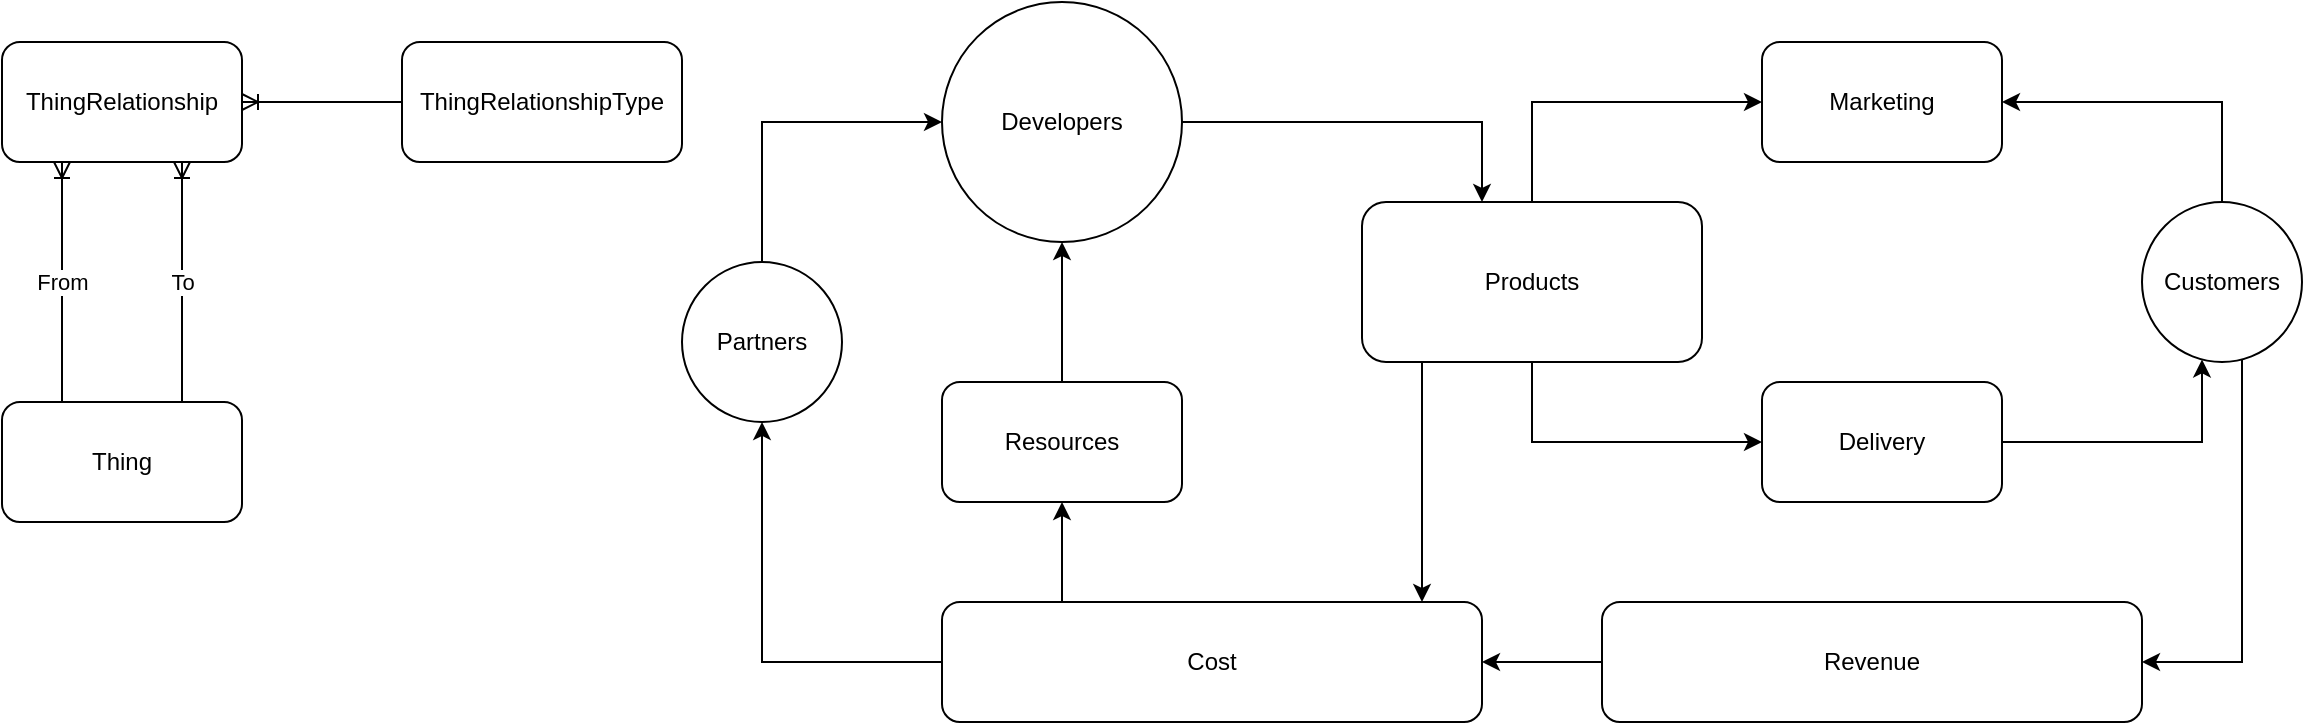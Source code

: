 <mxfile version="20.0.1" type="github">
  <diagram id="kLfH4D_ZT1quDpUzosNU" name="Page-1">
    <mxGraphModel dx="1504" dy="644" grid="1" gridSize="10" guides="1" tooltips="1" connect="1" arrows="1" fold="1" page="1" pageScale="1" pageWidth="1100" pageHeight="850" math="0" shadow="0">
      <root>
        <mxCell id="0" />
        <mxCell id="1" parent="0" />
        <mxCell id="CUlfAqQgtjspB6JNY3Dj-1" value="Thing" style="rounded=1;whiteSpace=wrap;html=1;" parent="1" vertex="1">
          <mxGeometry x="130" y="340" width="120" height="60" as="geometry" />
        </mxCell>
        <mxCell id="CUlfAqQgtjspB6JNY3Dj-3" value="From" style="edgeStyle=orthogonalEdgeStyle;rounded=0;orthogonalLoop=1;jettySize=auto;html=1;startArrow=ERoneToMany;startFill=0;endArrow=none;endFill=0;" parent="1" source="CUlfAqQgtjspB6JNY3Dj-2" target="CUlfAqQgtjspB6JNY3Dj-1" edge="1">
          <mxGeometry relative="1" as="geometry">
            <Array as="points">
              <mxPoint x="160" y="280" />
              <mxPoint x="160" y="280" />
            </Array>
          </mxGeometry>
        </mxCell>
        <mxCell id="CUlfAqQgtjspB6JNY3Dj-4" value="To" style="edgeStyle=orthogonalEdgeStyle;rounded=0;orthogonalLoop=1;jettySize=auto;html=1;startArrow=ERoneToMany;startFill=0;endArrow=none;endFill=0;" parent="1" source="CUlfAqQgtjspB6JNY3Dj-2" target="CUlfAqQgtjspB6JNY3Dj-1" edge="1">
          <mxGeometry relative="1" as="geometry">
            <Array as="points">
              <mxPoint x="220" y="280" />
              <mxPoint x="220" y="280" />
            </Array>
          </mxGeometry>
        </mxCell>
        <mxCell id="CUlfAqQgtjspB6JNY3Dj-6" style="edgeStyle=orthogonalEdgeStyle;rounded=0;orthogonalLoop=1;jettySize=auto;html=1;startArrow=ERoneToMany;startFill=0;endArrow=none;endFill=0;" parent="1" source="CUlfAqQgtjspB6JNY3Dj-2" target="CUlfAqQgtjspB6JNY3Dj-5" edge="1">
          <mxGeometry relative="1" as="geometry" />
        </mxCell>
        <mxCell id="CUlfAqQgtjspB6JNY3Dj-2" value="ThingRelationship" style="rounded=1;whiteSpace=wrap;html=1;" parent="1" vertex="1">
          <mxGeometry x="130" y="160" width="120" height="60" as="geometry" />
        </mxCell>
        <mxCell id="CUlfAqQgtjspB6JNY3Dj-5" value="ThingRelationshipType" style="rounded=1;whiteSpace=wrap;html=1;" parent="1" vertex="1">
          <mxGeometry x="330" y="160" width="140" height="60" as="geometry" />
        </mxCell>
        <mxCell id="FbO7rpiNY0paxXPIB6Mh-31" style="edgeStyle=orthogonalEdgeStyle;rounded=0;orthogonalLoop=1;jettySize=auto;html=1;exitX=0.25;exitY=0;exitDx=0;exitDy=0;" edge="1" parent="1" source="FbO7rpiNY0paxXPIB6Mh-1" target="FbO7rpiNY0paxXPIB6Mh-19">
          <mxGeometry relative="1" as="geometry">
            <Array as="points">
              <mxPoint x="660" y="440" />
            </Array>
          </mxGeometry>
        </mxCell>
        <mxCell id="FbO7rpiNY0paxXPIB6Mh-32" style="edgeStyle=orthogonalEdgeStyle;rounded=0;orthogonalLoop=1;jettySize=auto;html=1;entryX=0.5;entryY=1;entryDx=0;entryDy=0;" edge="1" parent="1" source="FbO7rpiNY0paxXPIB6Mh-1" target="FbO7rpiNY0paxXPIB6Mh-17">
          <mxGeometry relative="1" as="geometry" />
        </mxCell>
        <mxCell id="FbO7rpiNY0paxXPIB6Mh-1" value="Cost" style="rounded=1;whiteSpace=wrap;html=1;" vertex="1" parent="1">
          <mxGeometry x="600" y="440" width="270" height="60" as="geometry" />
        </mxCell>
        <mxCell id="FbO7rpiNY0paxXPIB6Mh-30" style="edgeStyle=orthogonalEdgeStyle;rounded=0;orthogonalLoop=1;jettySize=auto;html=1;" edge="1" parent="1" source="FbO7rpiNY0paxXPIB6Mh-2" target="FbO7rpiNY0paxXPIB6Mh-1">
          <mxGeometry relative="1" as="geometry" />
        </mxCell>
        <mxCell id="FbO7rpiNY0paxXPIB6Mh-2" value="Revenue" style="rounded=1;whiteSpace=wrap;html=1;" vertex="1" parent="1">
          <mxGeometry x="930" y="440" width="270" height="60" as="geometry" />
        </mxCell>
        <mxCell id="FbO7rpiNY0paxXPIB6Mh-10" style="edgeStyle=orthogonalEdgeStyle;rounded=0;orthogonalLoop=1;jettySize=auto;html=1;" edge="1" parent="1" source="FbO7rpiNY0paxXPIB6Mh-4" target="FbO7rpiNY0paxXPIB6Mh-6">
          <mxGeometry relative="1" as="geometry">
            <Array as="points">
              <mxPoint x="895" y="190" />
            </Array>
          </mxGeometry>
        </mxCell>
        <mxCell id="FbO7rpiNY0paxXPIB6Mh-14" style="edgeStyle=orthogonalEdgeStyle;rounded=0;orthogonalLoop=1;jettySize=auto;html=1;" edge="1" parent="1" source="FbO7rpiNY0paxXPIB6Mh-4" target="FbO7rpiNY0paxXPIB6Mh-7">
          <mxGeometry relative="1" as="geometry">
            <Array as="points">
              <mxPoint x="895" y="360" />
            </Array>
          </mxGeometry>
        </mxCell>
        <mxCell id="FbO7rpiNY0paxXPIB6Mh-29" style="edgeStyle=orthogonalEdgeStyle;rounded=0;orthogonalLoop=1;jettySize=auto;html=1;" edge="1" parent="1" source="FbO7rpiNY0paxXPIB6Mh-4" target="FbO7rpiNY0paxXPIB6Mh-1">
          <mxGeometry relative="1" as="geometry">
            <Array as="points">
              <mxPoint x="840" y="390" />
              <mxPoint x="840" y="390" />
            </Array>
          </mxGeometry>
        </mxCell>
        <mxCell id="FbO7rpiNY0paxXPIB6Mh-4" value="&lt;span style=&quot;&quot;&gt;Products&lt;/span&gt;" style="rounded=1;whiteSpace=wrap;html=1;" vertex="1" parent="1">
          <mxGeometry x="810" y="240" width="170" height="80" as="geometry" />
        </mxCell>
        <mxCell id="FbO7rpiNY0paxXPIB6Mh-9" style="edgeStyle=orthogonalEdgeStyle;rounded=0;orthogonalLoop=1;jettySize=auto;html=1;entryX=1;entryY=0.5;entryDx=0;entryDy=0;" edge="1" parent="1" source="FbO7rpiNY0paxXPIB6Mh-5" target="FbO7rpiNY0paxXPIB6Mh-2">
          <mxGeometry relative="1" as="geometry">
            <Array as="points">
              <mxPoint x="1250" y="470" />
            </Array>
          </mxGeometry>
        </mxCell>
        <mxCell id="FbO7rpiNY0paxXPIB6Mh-33" style="edgeStyle=orthogonalEdgeStyle;rounded=0;orthogonalLoop=1;jettySize=auto;html=1;" edge="1" parent="1" source="FbO7rpiNY0paxXPIB6Mh-5" target="FbO7rpiNY0paxXPIB6Mh-6">
          <mxGeometry relative="1" as="geometry">
            <Array as="points">
              <mxPoint x="1240" y="190" />
            </Array>
          </mxGeometry>
        </mxCell>
        <mxCell id="FbO7rpiNY0paxXPIB6Mh-5" value="Customers" style="ellipse;whiteSpace=wrap;html=1;aspect=fixed;" vertex="1" parent="1">
          <mxGeometry x="1200" y="240" width="80" height="80" as="geometry" />
        </mxCell>
        <mxCell id="FbO7rpiNY0paxXPIB6Mh-6" value="Marketing" style="rounded=1;whiteSpace=wrap;html=1;" vertex="1" parent="1">
          <mxGeometry x="1010" y="160" width="120" height="60" as="geometry" />
        </mxCell>
        <mxCell id="FbO7rpiNY0paxXPIB6Mh-8" style="edgeStyle=orthogonalEdgeStyle;rounded=0;orthogonalLoop=1;jettySize=auto;html=1;" edge="1" parent="1" source="FbO7rpiNY0paxXPIB6Mh-7" target="FbO7rpiNY0paxXPIB6Mh-5">
          <mxGeometry relative="1" as="geometry">
            <Array as="points">
              <mxPoint x="1230" y="360" />
            </Array>
          </mxGeometry>
        </mxCell>
        <mxCell id="FbO7rpiNY0paxXPIB6Mh-7" value="Delivery" style="rounded=1;whiteSpace=wrap;html=1;" vertex="1" parent="1">
          <mxGeometry x="1010" y="330" width="120" height="60" as="geometry" />
        </mxCell>
        <mxCell id="FbO7rpiNY0paxXPIB6Mh-20" style="edgeStyle=orthogonalEdgeStyle;rounded=0;orthogonalLoop=1;jettySize=auto;html=1;" edge="1" parent="1" source="FbO7rpiNY0paxXPIB6Mh-16" target="FbO7rpiNY0paxXPIB6Mh-4">
          <mxGeometry relative="1" as="geometry">
            <Array as="points">
              <mxPoint x="870" y="200" />
            </Array>
          </mxGeometry>
        </mxCell>
        <mxCell id="FbO7rpiNY0paxXPIB6Mh-16" value="Developers" style="ellipse;whiteSpace=wrap;html=1;aspect=fixed;" vertex="1" parent="1">
          <mxGeometry x="600" y="140" width="120" height="120" as="geometry" />
        </mxCell>
        <mxCell id="FbO7rpiNY0paxXPIB6Mh-22" style="edgeStyle=orthogonalEdgeStyle;rounded=0;orthogonalLoop=1;jettySize=auto;html=1;" edge="1" parent="1" source="FbO7rpiNY0paxXPIB6Mh-17" target="FbO7rpiNY0paxXPIB6Mh-16">
          <mxGeometry relative="1" as="geometry">
            <Array as="points">
              <mxPoint x="510" y="200" />
            </Array>
          </mxGeometry>
        </mxCell>
        <mxCell id="FbO7rpiNY0paxXPIB6Mh-17" value="Partners" style="ellipse;whiteSpace=wrap;html=1;aspect=fixed;" vertex="1" parent="1">
          <mxGeometry x="470" y="270" width="80" height="80" as="geometry" />
        </mxCell>
        <mxCell id="FbO7rpiNY0paxXPIB6Mh-21" style="edgeStyle=orthogonalEdgeStyle;rounded=0;orthogonalLoop=1;jettySize=auto;html=1;" edge="1" parent="1" source="FbO7rpiNY0paxXPIB6Mh-19" target="FbO7rpiNY0paxXPIB6Mh-16">
          <mxGeometry relative="1" as="geometry">
            <Array as="points">
              <mxPoint x="660" y="290" />
              <mxPoint x="660" y="290" />
            </Array>
          </mxGeometry>
        </mxCell>
        <mxCell id="FbO7rpiNY0paxXPIB6Mh-19" value="Resources" style="rounded=1;whiteSpace=wrap;html=1;" vertex="1" parent="1">
          <mxGeometry x="600" y="330" width="120" height="60" as="geometry" />
        </mxCell>
      </root>
    </mxGraphModel>
  </diagram>
</mxfile>
